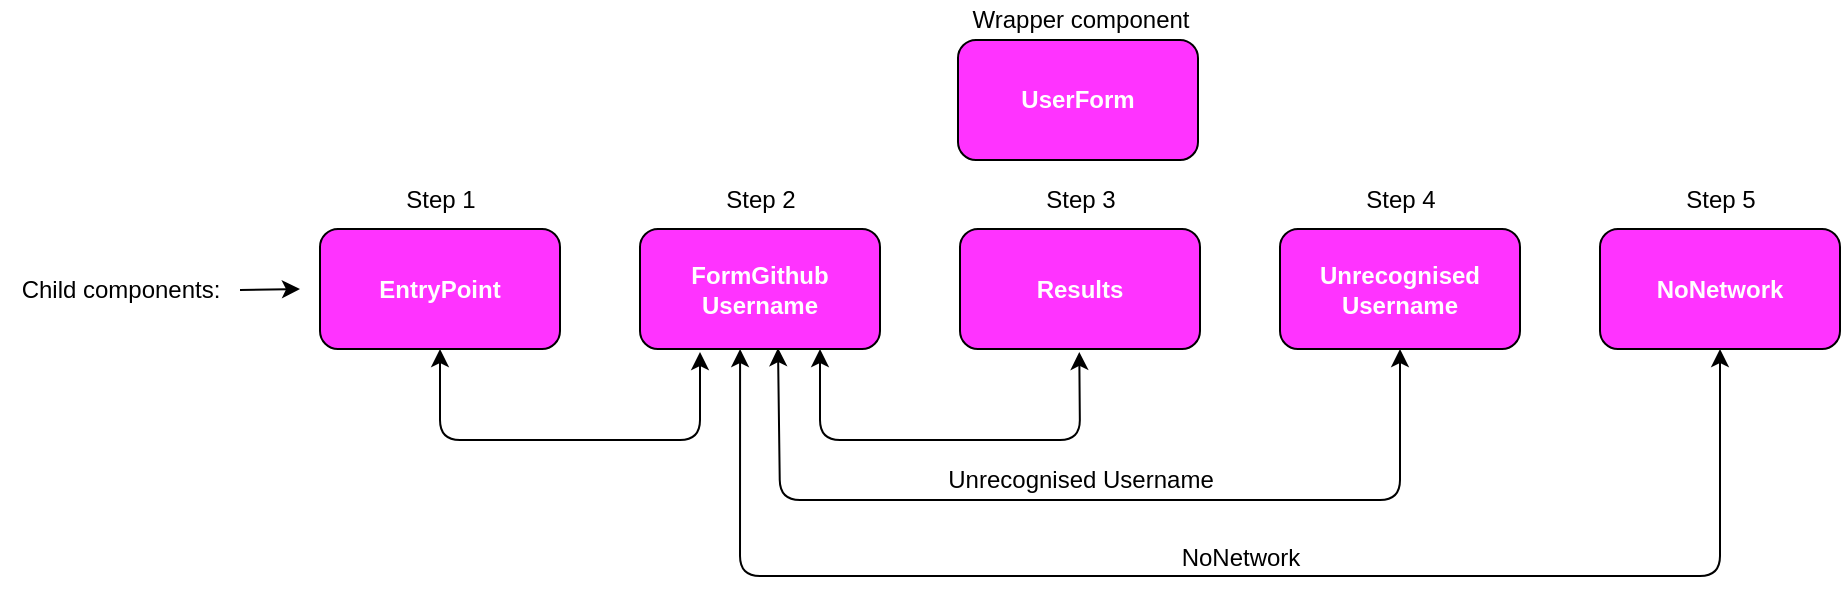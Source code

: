<mxfile version="11.3.1" type="device" pages="1"><diagram name="Page-1" id="6133507b-19e7-1e82-6fc7-422aa6c4b21f"><mxGraphModel dx="854" dy="443" grid="1" gridSize="10" guides="1" tooltips="1" connect="1" arrows="1" fold="1" page="1" pageScale="1" pageWidth="1100" pageHeight="850" background="#ffffff" math="0" shadow="0"><root><mxCell id="0"/><mxCell id="1" parent="0"/><mxCell id="UXKqJmZjYrMHD5hsxvp4-2" value="&lt;font color=&quot;#FFFFFF&quot;&gt;&lt;b&gt;Results&lt;/b&gt;&lt;/font&gt;" style="whiteSpace=wrap;html=1;fillColor=#FF33FF;rounded=1;shadow=0;comic=0;" parent="1" vertex="1"><mxGeometry x="570" y="394.5" width="120" height="60" as="geometry"/></mxCell><mxCell id="UXKqJmZjYrMHD5hsxvp4-3" value="&lt;div&gt;&lt;b&gt;&lt;font color=&quot;#FFFFFF&quot;&gt;FormGithub&lt;/font&gt;&lt;/b&gt;&lt;/div&gt;&lt;div&gt;&lt;b&gt;&lt;font color=&quot;#FFFFFF&quot;&gt;Username&lt;/font&gt;&lt;/b&gt;&lt;/div&gt;" style="whiteSpace=wrap;html=1;fillColor=#FF33FF;comic=0;rounded=1;" parent="1" vertex="1"><mxGeometry x="410" y="394.5" width="120" height="60" as="geometry"/></mxCell><mxCell id="UXKqJmZjYrMHD5hsxvp4-4" value="&lt;font color=&quot;#FFFFFF&quot;&gt;&lt;b&gt;EntryPoint&lt;/b&gt;&lt;/font&gt;" style="whiteSpace=wrap;html=1;fillColor=#FF33FF;comic=0;rounded=1;" parent="1" vertex="1"><mxGeometry x="250" y="394.5" width="120" height="60" as="geometry"/></mxCell><mxCell id="UXKqJmZjYrMHD5hsxvp4-5" value="&lt;div&gt;&lt;b&gt;&lt;font color=&quot;#FFFFFF&quot;&gt;Unrecognised&lt;/font&gt;&lt;/b&gt;&lt;/div&gt;&lt;div&gt;&lt;b&gt;&lt;font color=&quot;#FFFFFF&quot;&gt;Username&lt;/font&gt;&lt;/b&gt;&lt;/div&gt;" style="whiteSpace=wrap;html=1;fillColor=#FF33FF;glass=0;comic=0;rounded=1;" parent="1" vertex="1"><mxGeometry x="730" y="394.5" width="120" height="60" as="geometry"/></mxCell><mxCell id="UXKqJmZjYrMHD5hsxvp4-6" value="&lt;font color=&quot;#FFFFFF&quot;&gt;&lt;b&gt;UserForm&lt;/b&gt;&lt;/font&gt;" style="whiteSpace=wrap;html=1;fillColor=#FF33FF;comic=0;rounded=1;" parent="1" vertex="1"><mxGeometry x="569" y="300" width="120" height="60" as="geometry"/></mxCell><mxCell id="UXKqJmZjYrMHD5hsxvp4-7" value="&lt;div align=&quot;center&quot;&gt;Wrapper component&lt;/div&gt;" style="text;html=1;resizable=0;points=[];autosize=1;align=center;verticalAlign=top;spacingTop=-4;" parent="1" vertex="1"><mxGeometry x="565" y="280" width="130" height="20" as="geometry"/></mxCell><mxCell id="UXKqJmZjYrMHD5hsxvp4-8" value="&lt;div align=&quot;center&quot;&gt;Child components:&lt;br&gt;&lt;/div&gt;" style="text;html=1;resizable=0;points=[];autosize=1;align=center;verticalAlign=top;spacingTop=-4;" parent="1" vertex="1"><mxGeometry x="90" y="415" width="120" height="20" as="geometry"/></mxCell><mxCell id="UXKqJmZjYrMHD5hsxvp4-9" value="" style="endArrow=classic;html=1;" parent="1" edge="1"><mxGeometry width="50" height="50" relative="1" as="geometry"><mxPoint x="210" y="425" as="sourcePoint"/><mxPoint x="240" y="424.5" as="targetPoint"/></mxGeometry></mxCell><mxCell id="UXKqJmZjYrMHD5hsxvp4-11" value="" style="endArrow=classic;startArrow=classic;html=1;exitX=0.5;exitY=1;exitDx=0;exitDy=0;comic=0;" parent="1" source="UXKqJmZjYrMHD5hsxvp4-4" edge="1"><mxGeometry width="50" height="50" relative="1" as="geometry"><mxPoint x="290" y="510" as="sourcePoint"/><mxPoint x="440" y="456" as="targetPoint"/><Array as="points"><mxPoint x="310" y="500"/><mxPoint x="440" y="500"/></Array></mxGeometry></mxCell><mxCell id="UXKqJmZjYrMHD5hsxvp4-12" value="" style="endArrow=classic;startArrow=classic;html=1;entryX=0.397;entryY=1.024;entryDx=0;entryDy=0;entryPerimeter=0;comic=0;exitX=0.75;exitY=1;exitDx=0;exitDy=0;" parent="1" edge="1" source="UXKqJmZjYrMHD5hsxvp4-3"><mxGeometry width="50" height="50" relative="1" as="geometry"><mxPoint x="510" y="456" as="sourcePoint"/><mxPoint x="629.64" y="455.94" as="targetPoint"/><Array as="points"><mxPoint x="500" y="500"/><mxPoint x="630" y="500"/></Array></mxGeometry></mxCell><mxCell id="UXKqJmZjYrMHD5hsxvp4-14" value="" style="endArrow=classic;startArrow=classic;html=1;comic=0;shadow=0;entryX=0.5;entryY=1;entryDx=0;entryDy=0;exitX=0.575;exitY=0.992;exitDx=0;exitDy=0;exitPerimeter=0;" parent="1" edge="1" target="UXKqJmZjYrMHD5hsxvp4-5" source="UXKqJmZjYrMHD5hsxvp4-3"><mxGeometry width="50" height="50" relative="1" as="geometry"><mxPoint x="480" y="460" as="sourcePoint"/><mxPoint x="790" y="460" as="targetPoint"/><Array as="points"><mxPoint x="480" y="530"/><mxPoint x="790" y="530"/></Array></mxGeometry></mxCell><mxCell id="UXKqJmZjYrMHD5hsxvp4-15" value="Unrecognised Username" style="text;html=1;resizable=0;points=[];autosize=1;align=center;verticalAlign=top;spacingTop=-4;" parent="1" vertex="1"><mxGeometry x="550" y="510" width="160" height="20" as="geometry"/></mxCell><mxCell id="UXKqJmZjYrMHD5hsxvp4-16" value="Step 1" style="text;html=1;resizable=0;points=[];autosize=1;align=center;verticalAlign=top;spacingTop=-4;" parent="1" vertex="1"><mxGeometry x="285" y="370" width="50" height="20" as="geometry"/></mxCell><mxCell id="UXKqJmZjYrMHD5hsxvp4-17" value="&lt;div align=&quot;center&quot;&gt;Step 2&lt;br&gt;&lt;/div&gt;" style="text;html=1;resizable=0;points=[];autosize=1;align=center;verticalAlign=top;spacingTop=-4;" parent="1" vertex="1"><mxGeometry x="445" y="370" width="50" height="20" as="geometry"/></mxCell><mxCell id="UXKqJmZjYrMHD5hsxvp4-18" value="&lt;div align=&quot;center&quot;&gt;Step 3&lt;br&gt;&lt;/div&gt;" style="text;html=1;resizable=0;points=[];autosize=1;align=center;verticalAlign=top;spacingTop=-4;" parent="1" vertex="1"><mxGeometry x="605" y="370" width="50" height="20" as="geometry"/></mxCell><mxCell id="UXKqJmZjYrMHD5hsxvp4-19" value="&lt;div align=&quot;center&quot;&gt;Step 4&lt;br&gt;&lt;/div&gt;" style="text;html=1;resizable=0;points=[];autosize=1;align=center;verticalAlign=top;spacingTop=-4;" parent="1" vertex="1"><mxGeometry x="765" y="370" width="50" height="20" as="geometry"/></mxCell><mxCell id="cKYkYKyO2nejksINOx_P-3" value="&lt;div&gt;&lt;b&gt;&lt;font color=&quot;#FFFFFF&quot;&gt;NoNetwork&lt;/font&gt;&lt;/b&gt;&lt;/div&gt;" style="whiteSpace=wrap;html=1;fillColor=#FF33FF;glass=0;comic=0;rounded=1;" vertex="1" parent="1"><mxGeometry x="890" y="394.5" width="120" height="60" as="geometry"/></mxCell><mxCell id="cKYkYKyO2nejksINOx_P-4" value="&lt;div align=&quot;center&quot;&gt;Step 5&lt;/div&gt;" style="text;html=1;resizable=0;points=[];autosize=1;align=center;verticalAlign=top;spacingTop=-4;" vertex="1" parent="1"><mxGeometry x="925" y="370" width="50" height="20" as="geometry"/></mxCell><mxCell id="cKYkYKyO2nejksINOx_P-5" value="" style="endArrow=classic;startArrow=classic;html=1;comic=0;shadow=0;exitX=0.417;exitY=1;exitDx=0;exitDy=0;exitPerimeter=0;entryX=0.5;entryY=1;entryDx=0;entryDy=0;" edge="1" parent="1" source="UXKqJmZjYrMHD5hsxvp4-3" target="cKYkYKyO2nejksINOx_P-3"><mxGeometry width="50" height="50" relative="1" as="geometry"><mxPoint x="460" y="492.5" as="sourcePoint"/><mxPoint x="780" y="493" as="targetPoint"/><Array as="points"><mxPoint x="460" y="568"/><mxPoint x="950" y="568"/></Array></mxGeometry></mxCell><mxCell id="cKYkYKyO2nejksINOx_P-6" value="&lt;div&gt;NoNetwork&lt;/div&gt;" style="text;html=1;resizable=0;points=[];autosize=1;align=center;verticalAlign=top;spacingTop=-4;" vertex="1" parent="1"><mxGeometry x="670" y="549" width="80" height="20" as="geometry"/></mxCell></root></mxGraphModel></diagram></mxfile>